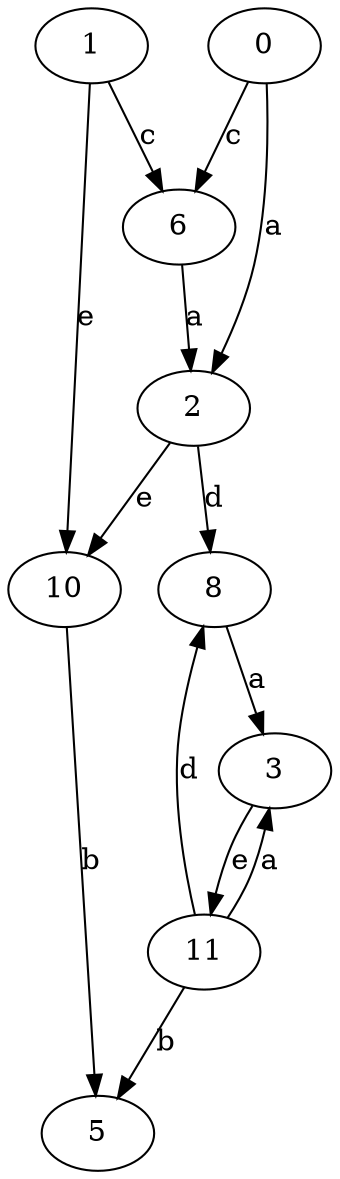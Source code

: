 strict digraph  {
1;
2;
3;
5;
6;
8;
0;
10;
11;
1 -> 6  [label=c];
1 -> 10  [label=e];
2 -> 8  [label=d];
2 -> 10  [label=e];
3 -> 11  [label=e];
6 -> 2  [label=a];
8 -> 3  [label=a];
0 -> 2  [label=a];
0 -> 6  [label=c];
10 -> 5  [label=b];
11 -> 3  [label=a];
11 -> 5  [label=b];
11 -> 8  [label=d];
}
